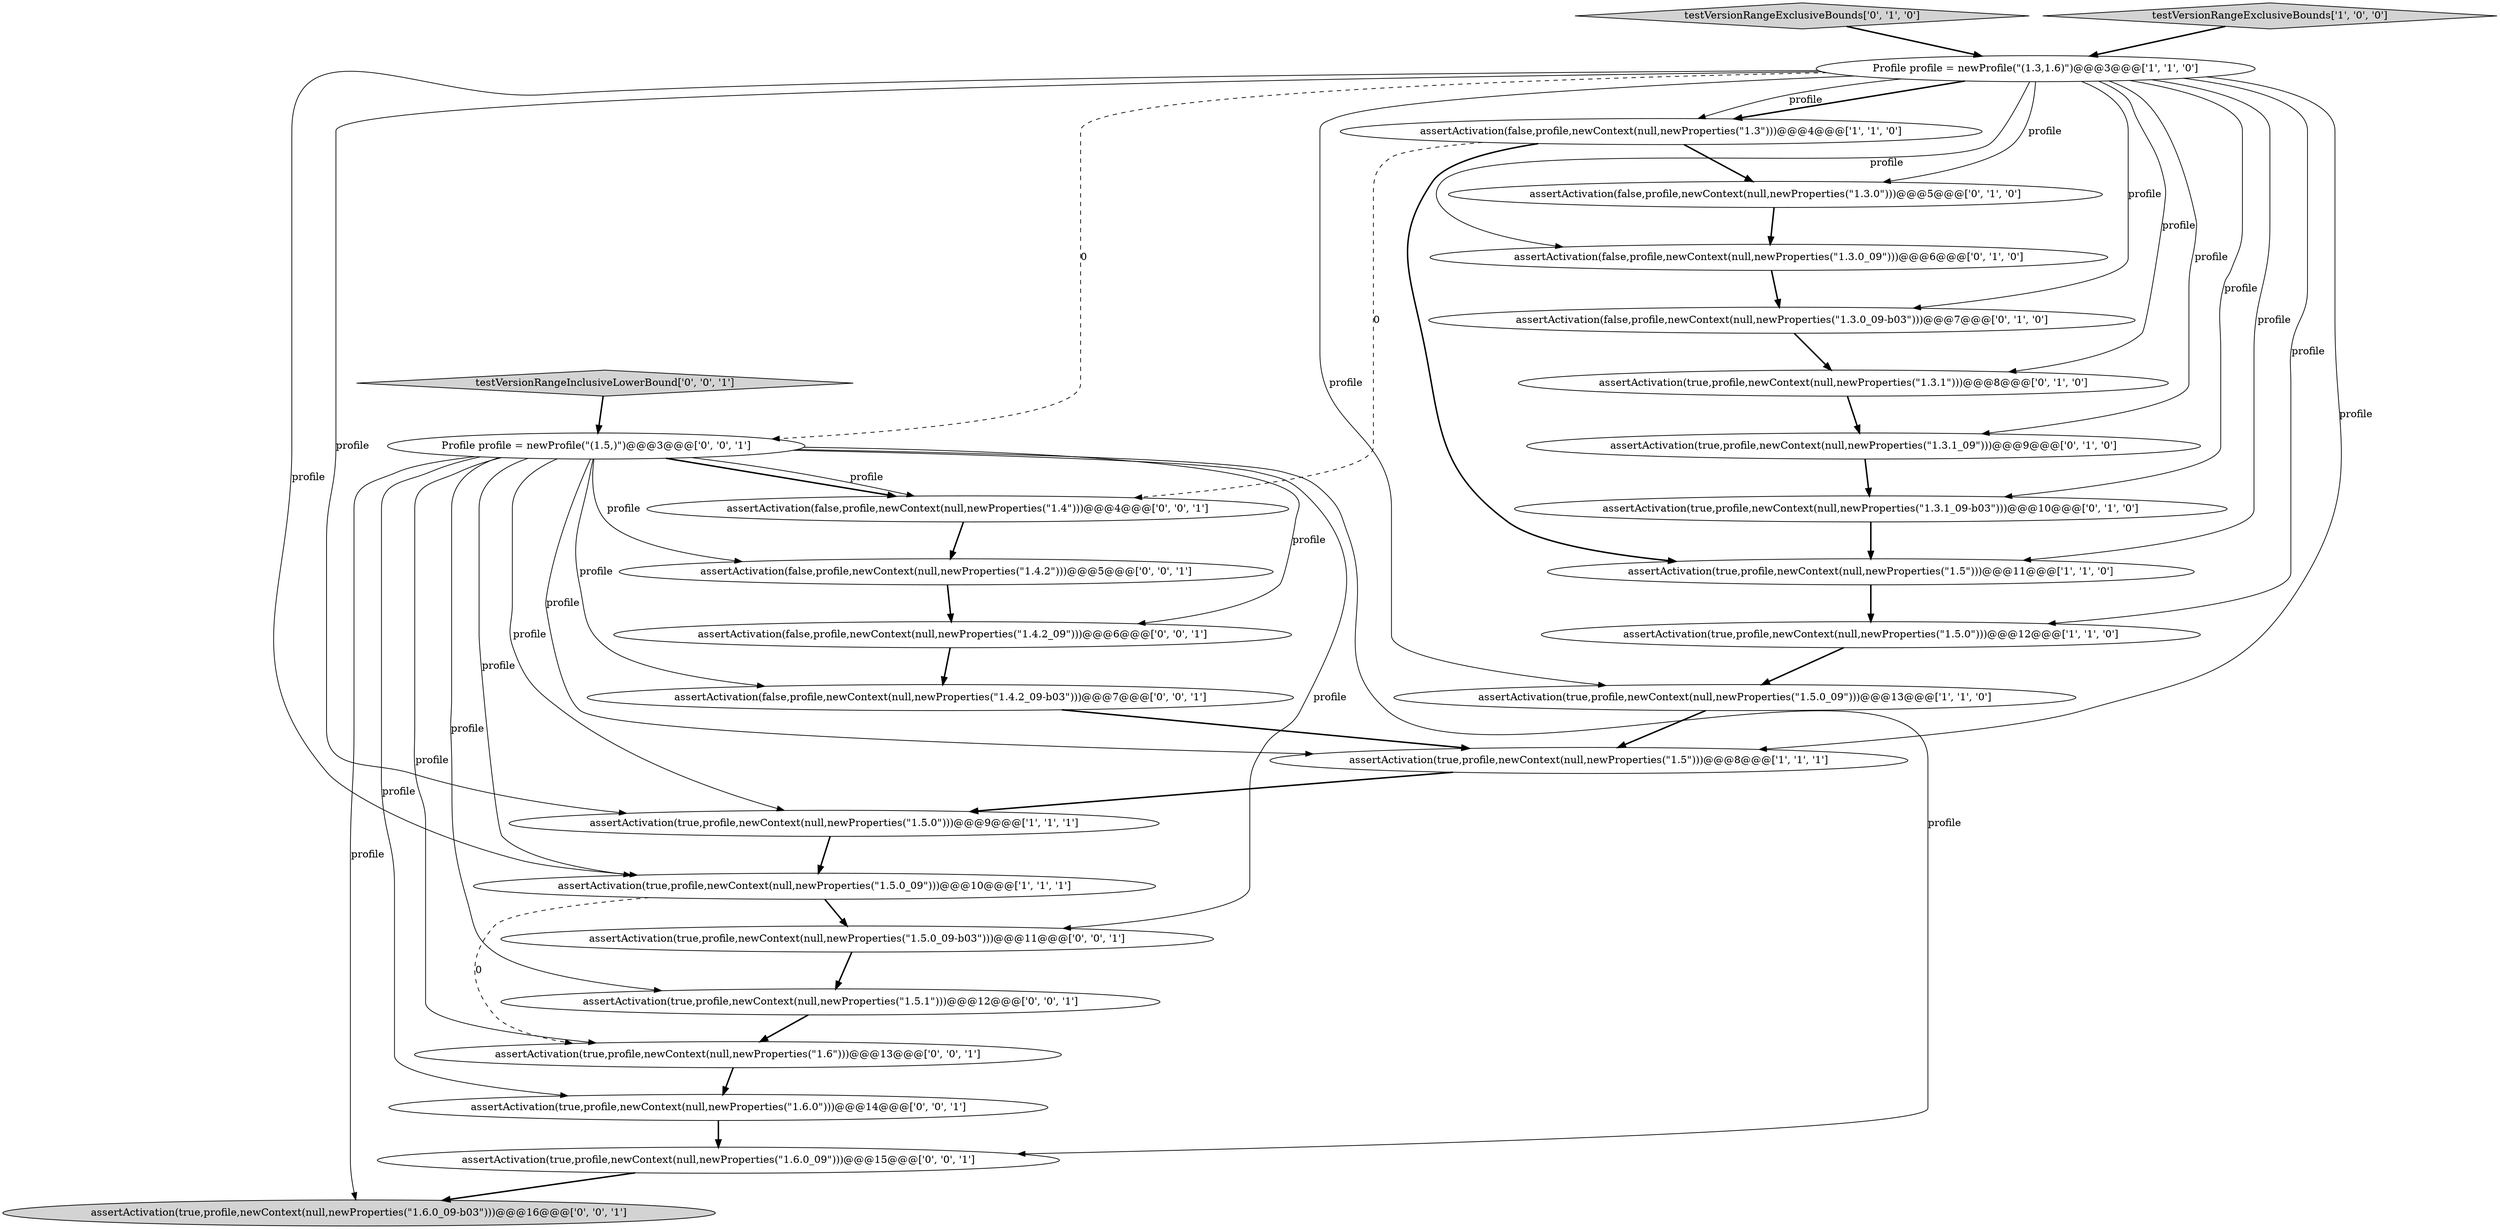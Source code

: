 digraph {
23 [style = filled, label = "assertActivation(false,profile,newContext(null,newProperties(\"1.4.2\")))@@@5@@@['0', '0', '1']", fillcolor = white, shape = ellipse image = "AAA0AAABBB3BBB"];
4 [style = filled, label = "assertActivation(true,profile,newContext(null,newProperties(\"1.5.0\")))@@@9@@@['1', '1', '1']", fillcolor = white, shape = ellipse image = "AAA0AAABBB1BBB"];
14 [style = filled, label = "testVersionRangeExclusiveBounds['0', '1', '0']", fillcolor = lightgray, shape = diamond image = "AAA0AAABBB2BBB"];
18 [style = filled, label = "assertActivation(false,profile,newContext(null,newProperties(\"1.4.2_09-b03\")))@@@7@@@['0', '0', '1']", fillcolor = white, shape = ellipse image = "AAA0AAABBB3BBB"];
3 [style = filled, label = "assertActivation(true,profile,newContext(null,newProperties(\"1.5.0\")))@@@12@@@['1', '1', '0']", fillcolor = white, shape = ellipse image = "AAA0AAABBB1BBB"];
6 [style = filled, label = "assertActivation(true,profile,newContext(null,newProperties(\"1.5\")))@@@8@@@['1', '1', '1']", fillcolor = white, shape = ellipse image = "AAA0AAABBB1BBB"];
22 [style = filled, label = "assertActivation(true,profile,newContext(null,newProperties(\"1.6\")))@@@13@@@['0', '0', '1']", fillcolor = white, shape = ellipse image = "AAA0AAABBB3BBB"];
7 [style = filled, label = "assertActivation(true,profile,newContext(null,newProperties(\"1.5.0_09\")))@@@10@@@['1', '1', '1']", fillcolor = white, shape = ellipse image = "AAA0AAABBB1BBB"];
15 [style = filled, label = "assertActivation(true,profile,newContext(null,newProperties(\"1.3.1_09-b03\")))@@@10@@@['0', '1', '0']", fillcolor = white, shape = ellipse image = "AAA1AAABBB2BBB"];
17 [style = filled, label = "assertActivation(true,profile,newContext(null,newProperties(\"1.6.0_09\")))@@@15@@@['0', '0', '1']", fillcolor = white, shape = ellipse image = "AAA0AAABBB3BBB"];
1 [style = filled, label = "assertActivation(true,profile,newContext(null,newProperties(\"1.5\")))@@@11@@@['1', '1', '0']", fillcolor = white, shape = ellipse image = "AAA0AAABBB1BBB"];
26 [style = filled, label = "assertActivation(true,profile,newContext(null,newProperties(\"1.5.0_09-b03\")))@@@11@@@['0', '0', '1']", fillcolor = white, shape = ellipse image = "AAA0AAABBB3BBB"];
16 [style = filled, label = "testVersionRangeInclusiveLowerBound['0', '0', '1']", fillcolor = lightgray, shape = diamond image = "AAA0AAABBB3BBB"];
12 [style = filled, label = "assertActivation(true,profile,newContext(null,newProperties(\"1.3.1_09\")))@@@9@@@['0', '1', '0']", fillcolor = white, shape = ellipse image = "AAA1AAABBB2BBB"];
21 [style = filled, label = "assertActivation(false,profile,newContext(null,newProperties(\"1.4.2_09\")))@@@6@@@['0', '0', '1']", fillcolor = white, shape = ellipse image = "AAA0AAABBB3BBB"];
13 [style = filled, label = "assertActivation(true,profile,newContext(null,newProperties(\"1.3.1\")))@@@8@@@['0', '1', '0']", fillcolor = white, shape = ellipse image = "AAA1AAABBB2BBB"];
10 [style = filled, label = "assertActivation(false,profile,newContext(null,newProperties(\"1.3.0\")))@@@5@@@['0', '1', '0']", fillcolor = white, shape = ellipse image = "AAA1AAABBB2BBB"];
11 [style = filled, label = "assertActivation(false,profile,newContext(null,newProperties(\"1.3.0_09\")))@@@6@@@['0', '1', '0']", fillcolor = white, shape = ellipse image = "AAA1AAABBB2BBB"];
2 [style = filled, label = "assertActivation(true,profile,newContext(null,newProperties(\"1.5.0_09\")))@@@13@@@['1', '1', '0']", fillcolor = white, shape = ellipse image = "AAA0AAABBB1BBB"];
20 [style = filled, label = "assertActivation(true,profile,newContext(null,newProperties(\"1.6.0_09-b03\")))@@@16@@@['0', '0', '1']", fillcolor = lightgray, shape = ellipse image = "AAA0AAABBB3BBB"];
5 [style = filled, label = "assertActivation(false,profile,newContext(null,newProperties(\"1.3\")))@@@4@@@['1', '1', '0']", fillcolor = white, shape = ellipse image = "AAA0AAABBB1BBB"];
9 [style = filled, label = "assertActivation(false,profile,newContext(null,newProperties(\"1.3.0_09-b03\")))@@@7@@@['0', '1', '0']", fillcolor = white, shape = ellipse image = "AAA1AAABBB2BBB"];
0 [style = filled, label = "Profile profile = newProfile(\"(1.3,1.6)\")@@@3@@@['1', '1', '0']", fillcolor = white, shape = ellipse image = "AAA0AAABBB1BBB"];
27 [style = filled, label = "assertActivation(true,profile,newContext(null,newProperties(\"1.6.0\")))@@@14@@@['0', '0', '1']", fillcolor = white, shape = ellipse image = "AAA0AAABBB3BBB"];
24 [style = filled, label = "assertActivation(true,profile,newContext(null,newProperties(\"1.5.1\")))@@@12@@@['0', '0', '1']", fillcolor = white, shape = ellipse image = "AAA0AAABBB3BBB"];
8 [style = filled, label = "testVersionRangeExclusiveBounds['1', '0', '0']", fillcolor = lightgray, shape = diamond image = "AAA0AAABBB1BBB"];
19 [style = filled, label = "Profile profile = newProfile(\"(1.5,)\")@@@3@@@['0', '0', '1']", fillcolor = white, shape = ellipse image = "AAA0AAABBB3BBB"];
25 [style = filled, label = "assertActivation(false,profile,newContext(null,newProperties(\"1.4\")))@@@4@@@['0', '0', '1']", fillcolor = white, shape = ellipse image = "AAA0AAABBB3BBB"];
0->15 [style = solid, label="profile"];
25->23 [style = bold, label=""];
0->19 [style = dashed, label="0"];
0->3 [style = solid, label="profile"];
26->24 [style = bold, label=""];
19->26 [style = solid, label="profile"];
4->7 [style = bold, label=""];
15->1 [style = bold, label=""];
6->4 [style = bold, label=""];
0->7 [style = solid, label="profile"];
19->22 [style = solid, label="profile"];
8->0 [style = bold, label=""];
0->11 [style = solid, label="profile"];
3->2 [style = bold, label=""];
12->15 [style = bold, label=""];
5->1 [style = bold, label=""];
16->19 [style = bold, label=""];
0->10 [style = solid, label="profile"];
22->27 [style = bold, label=""];
9->13 [style = bold, label=""];
19->6 [style = solid, label="profile"];
11->9 [style = bold, label=""];
19->24 [style = solid, label="profile"];
7->26 [style = bold, label=""];
10->11 [style = bold, label=""];
14->0 [style = bold, label=""];
17->20 [style = bold, label=""];
0->9 [style = solid, label="profile"];
5->10 [style = bold, label=""];
24->22 [style = bold, label=""];
23->21 [style = bold, label=""];
19->25 [style = bold, label=""];
13->12 [style = bold, label=""];
0->1 [style = solid, label="profile"];
1->3 [style = bold, label=""];
27->17 [style = bold, label=""];
21->18 [style = bold, label=""];
7->22 [style = dashed, label="0"];
0->4 [style = solid, label="profile"];
5->25 [style = dashed, label="0"];
19->20 [style = solid, label="profile"];
19->25 [style = solid, label="profile"];
0->6 [style = solid, label="profile"];
19->21 [style = solid, label="profile"];
0->13 [style = solid, label="profile"];
0->2 [style = solid, label="profile"];
2->6 [style = bold, label=""];
19->23 [style = solid, label="profile"];
19->17 [style = solid, label="profile"];
19->27 [style = solid, label="profile"];
19->18 [style = solid, label="profile"];
0->5 [style = bold, label=""];
19->4 [style = solid, label="profile"];
19->7 [style = solid, label="profile"];
0->12 [style = solid, label="profile"];
18->6 [style = bold, label=""];
0->5 [style = solid, label="profile"];
}
